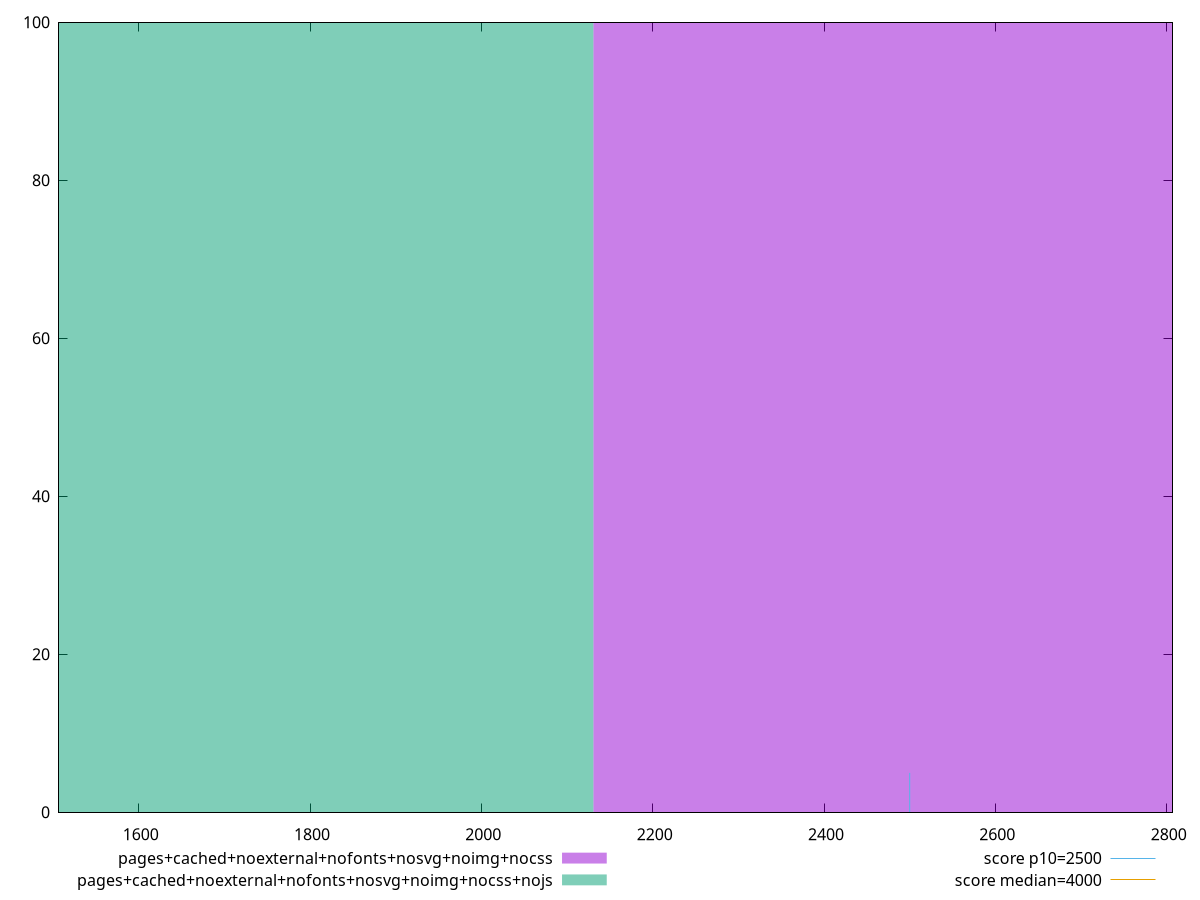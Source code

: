 reset

$pagesCachedNoexternalNofontsNosvgNoimgNocss <<EOF
2840.975267128892 100
EOF

$pagesCachedNoexternalNofontsNosvgNoimgNocssNojs <<EOF
1420.487633564446 100
EOF

set key outside below
set boxwidth 1420.487633564446
set xrange [1506.9898000000003:2806.754100000001]
set yrange [0:100]
set style fill transparent solid 0.5 noborder

set parametric
set terminal svg size 640, 500 enhanced background rgb 'white'
set output "report_00007_2020-12-11T15:55:29.892Z/largest-contentful-paint/comparison/histogram/12_vs_13.svg"

plot $pagesCachedNoexternalNofontsNosvgNoimgNocss title "pages+cached+noexternal+nofonts+nosvg+noimg+nocss" with boxes, \
     $pagesCachedNoexternalNofontsNosvgNoimgNocssNojs title "pages+cached+noexternal+nofonts+nosvg+noimg+nocss+nojs" with boxes, \
     2500,t title "score p10=2500", \
     4000,t title "score median=4000"

reset
